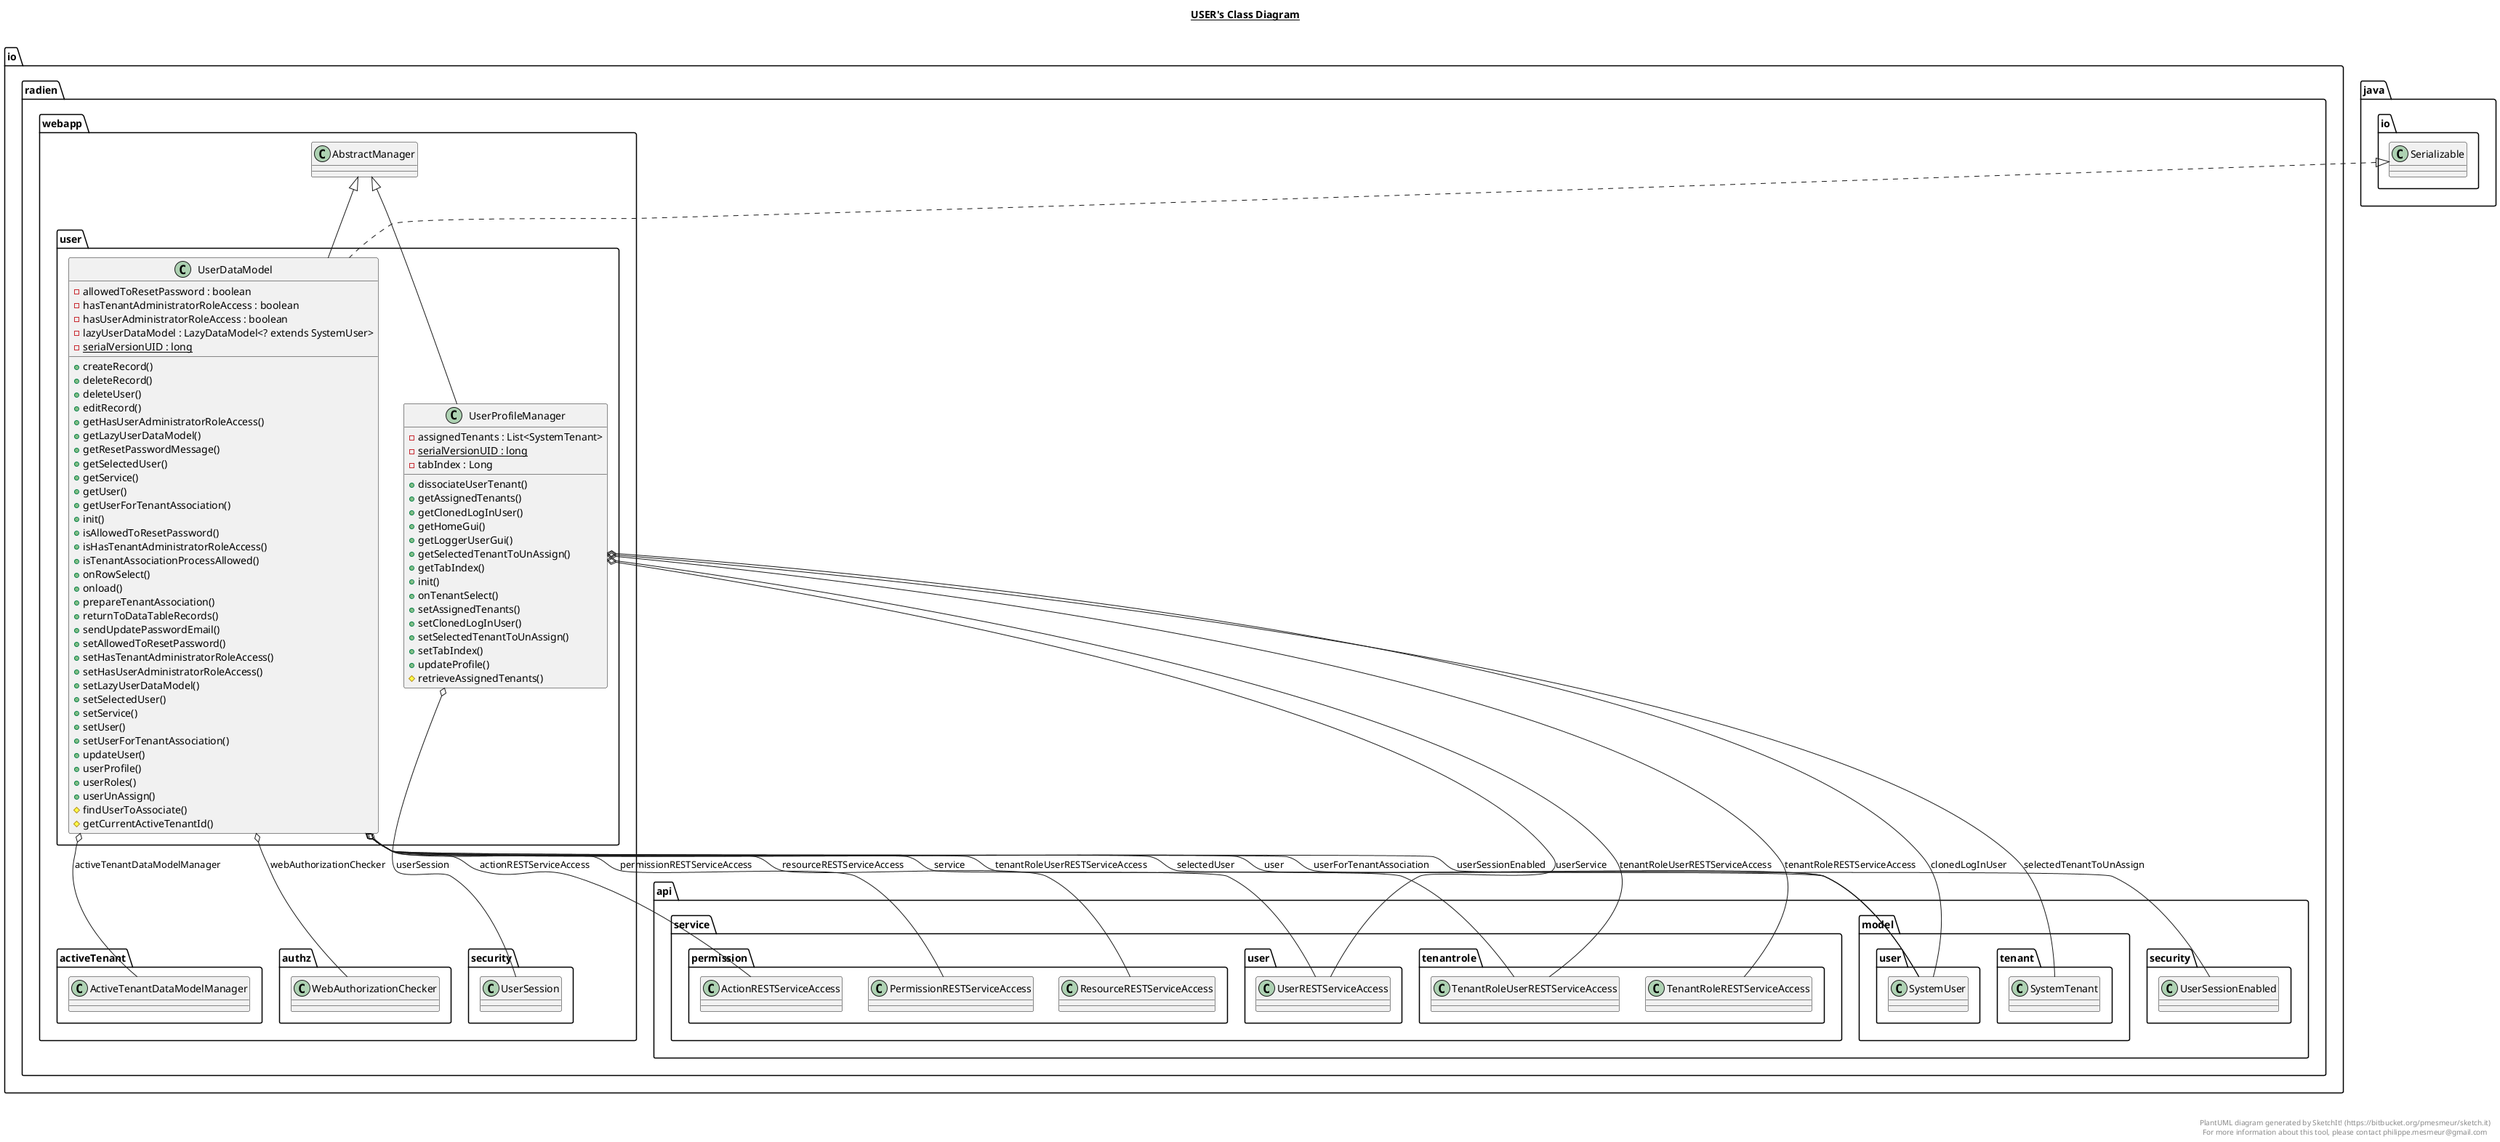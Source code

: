 @startuml

title __USER's Class Diagram__\n

  namespace io.radien.webapp {
    namespace user {
      class io.radien.webapp.user.UserDataModel {
          - allowedToResetPassword : boolean
          - hasTenantAdministratorRoleAccess : boolean
          - hasUserAdministratorRoleAccess : boolean
          - lazyUserDataModel : LazyDataModel<? extends SystemUser>
          {static} - serialVersionUID : long
          + createRecord()
          + deleteRecord()
          + deleteUser()
          + editRecord()
          + getHasUserAdministratorRoleAccess()
          + getLazyUserDataModel()
          + getResetPasswordMessage()
          + getSelectedUser()
          + getService()
          + getUser()
          + getUserForTenantAssociation()
          + init()
          + isAllowedToResetPassword()
          + isHasTenantAdministratorRoleAccess()
          + isTenantAssociationProcessAllowed()
          + onRowSelect()
          + onload()
          + prepareTenantAssociation()
          + returnToDataTableRecords()
          + sendUpdatePasswordEmail()
          + setAllowedToResetPassword()
          + setHasTenantAdministratorRoleAccess()
          + setHasUserAdministratorRoleAccess()
          + setLazyUserDataModel()
          + setSelectedUser()
          + setService()
          + setUser()
          + setUserForTenantAssociation()
          + updateUser()
          + userProfile()
          + userRoles()
          + userUnAssign()
          # findUserToAssociate()
          # getCurrentActiveTenantId()
      }
    }
  }
  

  namespace io.radien.webapp {
    namespace user {
      class io.radien.webapp.user.UserProfileManager {
          - assignedTenants : List<SystemTenant>
          {static} - serialVersionUID : long
          - tabIndex : Long
          + dissociateUserTenant()
          + getAssignedTenants()
          + getClonedLogInUser()
          + getHomeGui()
          + getLoggerUserGui()
          + getSelectedTenantToUnAssign()
          + getTabIndex()
          + init()
          + onTenantSelect()
          + setAssignedTenants()
          + setClonedLogInUser()
          + setSelectedTenantToUnAssign()
          + setTabIndex()
          + updateProfile()
          # retrieveAssignedTenants()
      }
    }
  }
  

  io.radien.webapp.user.UserDataModel .up.|> java.io.Serializable
  io.radien.webapp.user.UserDataModel -up-|> io.radien.webapp.AbstractManager
  io.radien.webapp.user.UserDataModel o-- io.radien.api.service.permission.ActionRESTServiceAccess : actionRESTServiceAccess
  io.radien.webapp.user.UserDataModel o-- io.radien.webapp.activeTenant.ActiveTenantDataModelManager : activeTenantDataModelManager
  io.radien.webapp.user.UserDataModel o-- io.radien.api.service.permission.PermissionRESTServiceAccess : permissionRESTServiceAccess
  io.radien.webapp.user.UserDataModel o-- io.radien.api.service.permission.ResourceRESTServiceAccess : resourceRESTServiceAccess
  io.radien.webapp.user.UserDataModel o-- io.radien.api.model.user.SystemUser : selectedUser
  io.radien.webapp.user.UserDataModel o-- io.radien.api.service.user.UserRESTServiceAccess : service
  io.radien.webapp.user.UserDataModel o-- io.radien.api.service.tenantrole.TenantRoleUserRESTServiceAccess : tenantRoleUserRESTServiceAccess
  io.radien.webapp.user.UserDataModel o-- io.radien.api.model.user.SystemUser : user
  io.radien.webapp.user.UserDataModel o-- io.radien.api.model.user.SystemUser : userForTenantAssociation
  io.radien.webapp.user.UserDataModel o-- io.radien.api.security.UserSessionEnabled : userSessionEnabled
  io.radien.webapp.user.UserDataModel o-- io.radien.webapp.authz.WebAuthorizationChecker : webAuthorizationChecker
  io.radien.webapp.user.UserProfileManager -up-|> io.radien.webapp.AbstractManager
  io.radien.webapp.user.UserProfileManager o-- io.radien.api.model.user.SystemUser : clonedLogInUser
  io.radien.webapp.user.UserProfileManager o-- io.radien.api.model.tenant.SystemTenant : selectedTenantToUnAssign
  io.radien.webapp.user.UserProfileManager o-- io.radien.api.service.tenantrole.TenantRoleRESTServiceAccess : tenantRoleRESTServiceAccess
  io.radien.webapp.user.UserProfileManager o-- io.radien.api.service.tenantrole.TenantRoleUserRESTServiceAccess : tenantRoleUserRESTServiceAccess
  io.radien.webapp.user.UserProfileManager o-- io.radien.api.service.user.UserRESTServiceAccess : userService
  io.radien.webapp.user.UserProfileManager o-- io.radien.webapp.security.UserSession : userSession


right footer


PlantUML diagram generated by SketchIt! (https://bitbucket.org/pmesmeur/sketch.it)
For more information about this tool, please contact philippe.mesmeur@gmail.com
endfooter

@enduml

